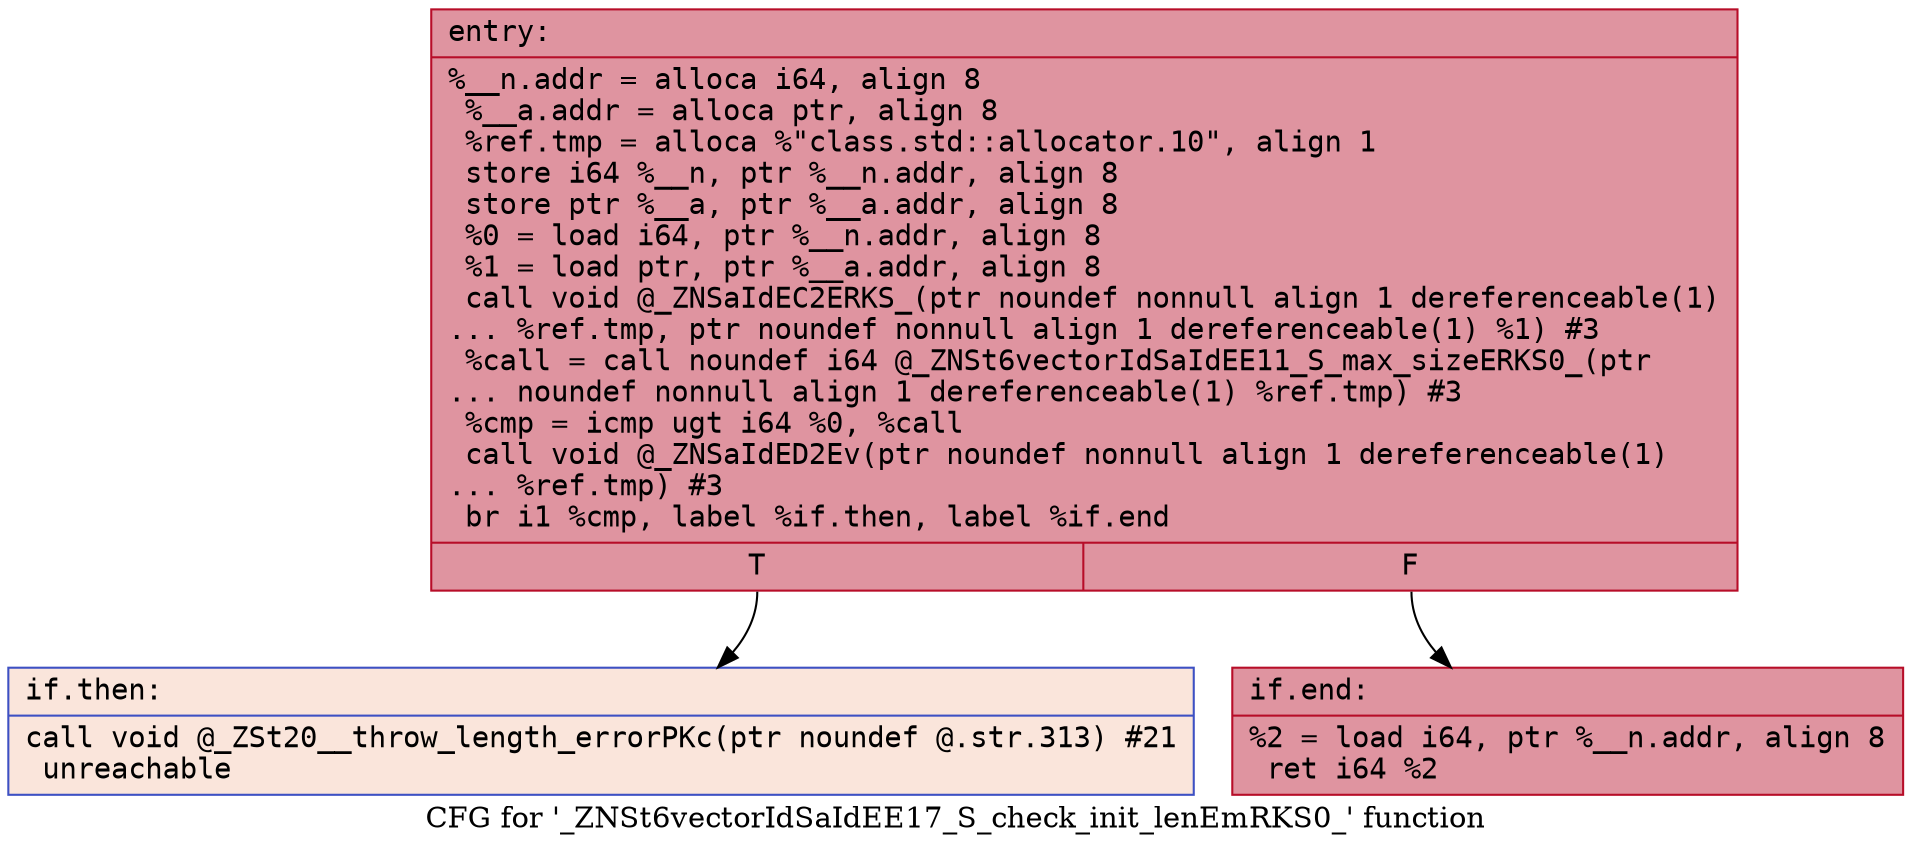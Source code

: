 digraph "CFG for '_ZNSt6vectorIdSaIdEE17_S_check_init_lenEmRKS0_' function" {
	label="CFG for '_ZNSt6vectorIdSaIdEE17_S_check_init_lenEmRKS0_' function";

	Node0x556bfea3e5d0 [shape=record,color="#b70d28ff", style=filled, fillcolor="#b70d2870" fontname="Courier",label="{entry:\l|  %__n.addr = alloca i64, align 8\l  %__a.addr = alloca ptr, align 8\l  %ref.tmp = alloca %\"class.std::allocator.10\", align 1\l  store i64 %__n, ptr %__n.addr, align 8\l  store ptr %__a, ptr %__a.addr, align 8\l  %0 = load i64, ptr %__n.addr, align 8\l  %1 = load ptr, ptr %__a.addr, align 8\l  call void @_ZNSaIdEC2ERKS_(ptr noundef nonnull align 1 dereferenceable(1)\l... %ref.tmp, ptr noundef nonnull align 1 dereferenceable(1) %1) #3\l  %call = call noundef i64 @_ZNSt6vectorIdSaIdEE11_S_max_sizeERKS0_(ptr\l... noundef nonnull align 1 dereferenceable(1) %ref.tmp) #3\l  %cmp = icmp ugt i64 %0, %call\l  call void @_ZNSaIdED2Ev(ptr noundef nonnull align 1 dereferenceable(1)\l... %ref.tmp) #3\l  br i1 %cmp, label %if.then, label %if.end\l|{<s0>T|<s1>F}}"];
	Node0x556bfea3e5d0:s0 -> Node0x556bfea3ef30[tooltip="entry -> if.then\nProbability 0.00%" ];
	Node0x556bfea3e5d0:s1 -> Node0x556bfea3efe0[tooltip="entry -> if.end\nProbability 100.00%" ];
	Node0x556bfea3ef30 [shape=record,color="#3d50c3ff", style=filled, fillcolor="#f4c5ad70" fontname="Courier",label="{if.then:\l|  call void @_ZSt20__throw_length_errorPKc(ptr noundef @.str.313) #21\l  unreachable\l}"];
	Node0x556bfea3efe0 [shape=record,color="#b70d28ff", style=filled, fillcolor="#b70d2870" fontname="Courier",label="{if.end:\l|  %2 = load i64, ptr %__n.addr, align 8\l  ret i64 %2\l}"];
}
